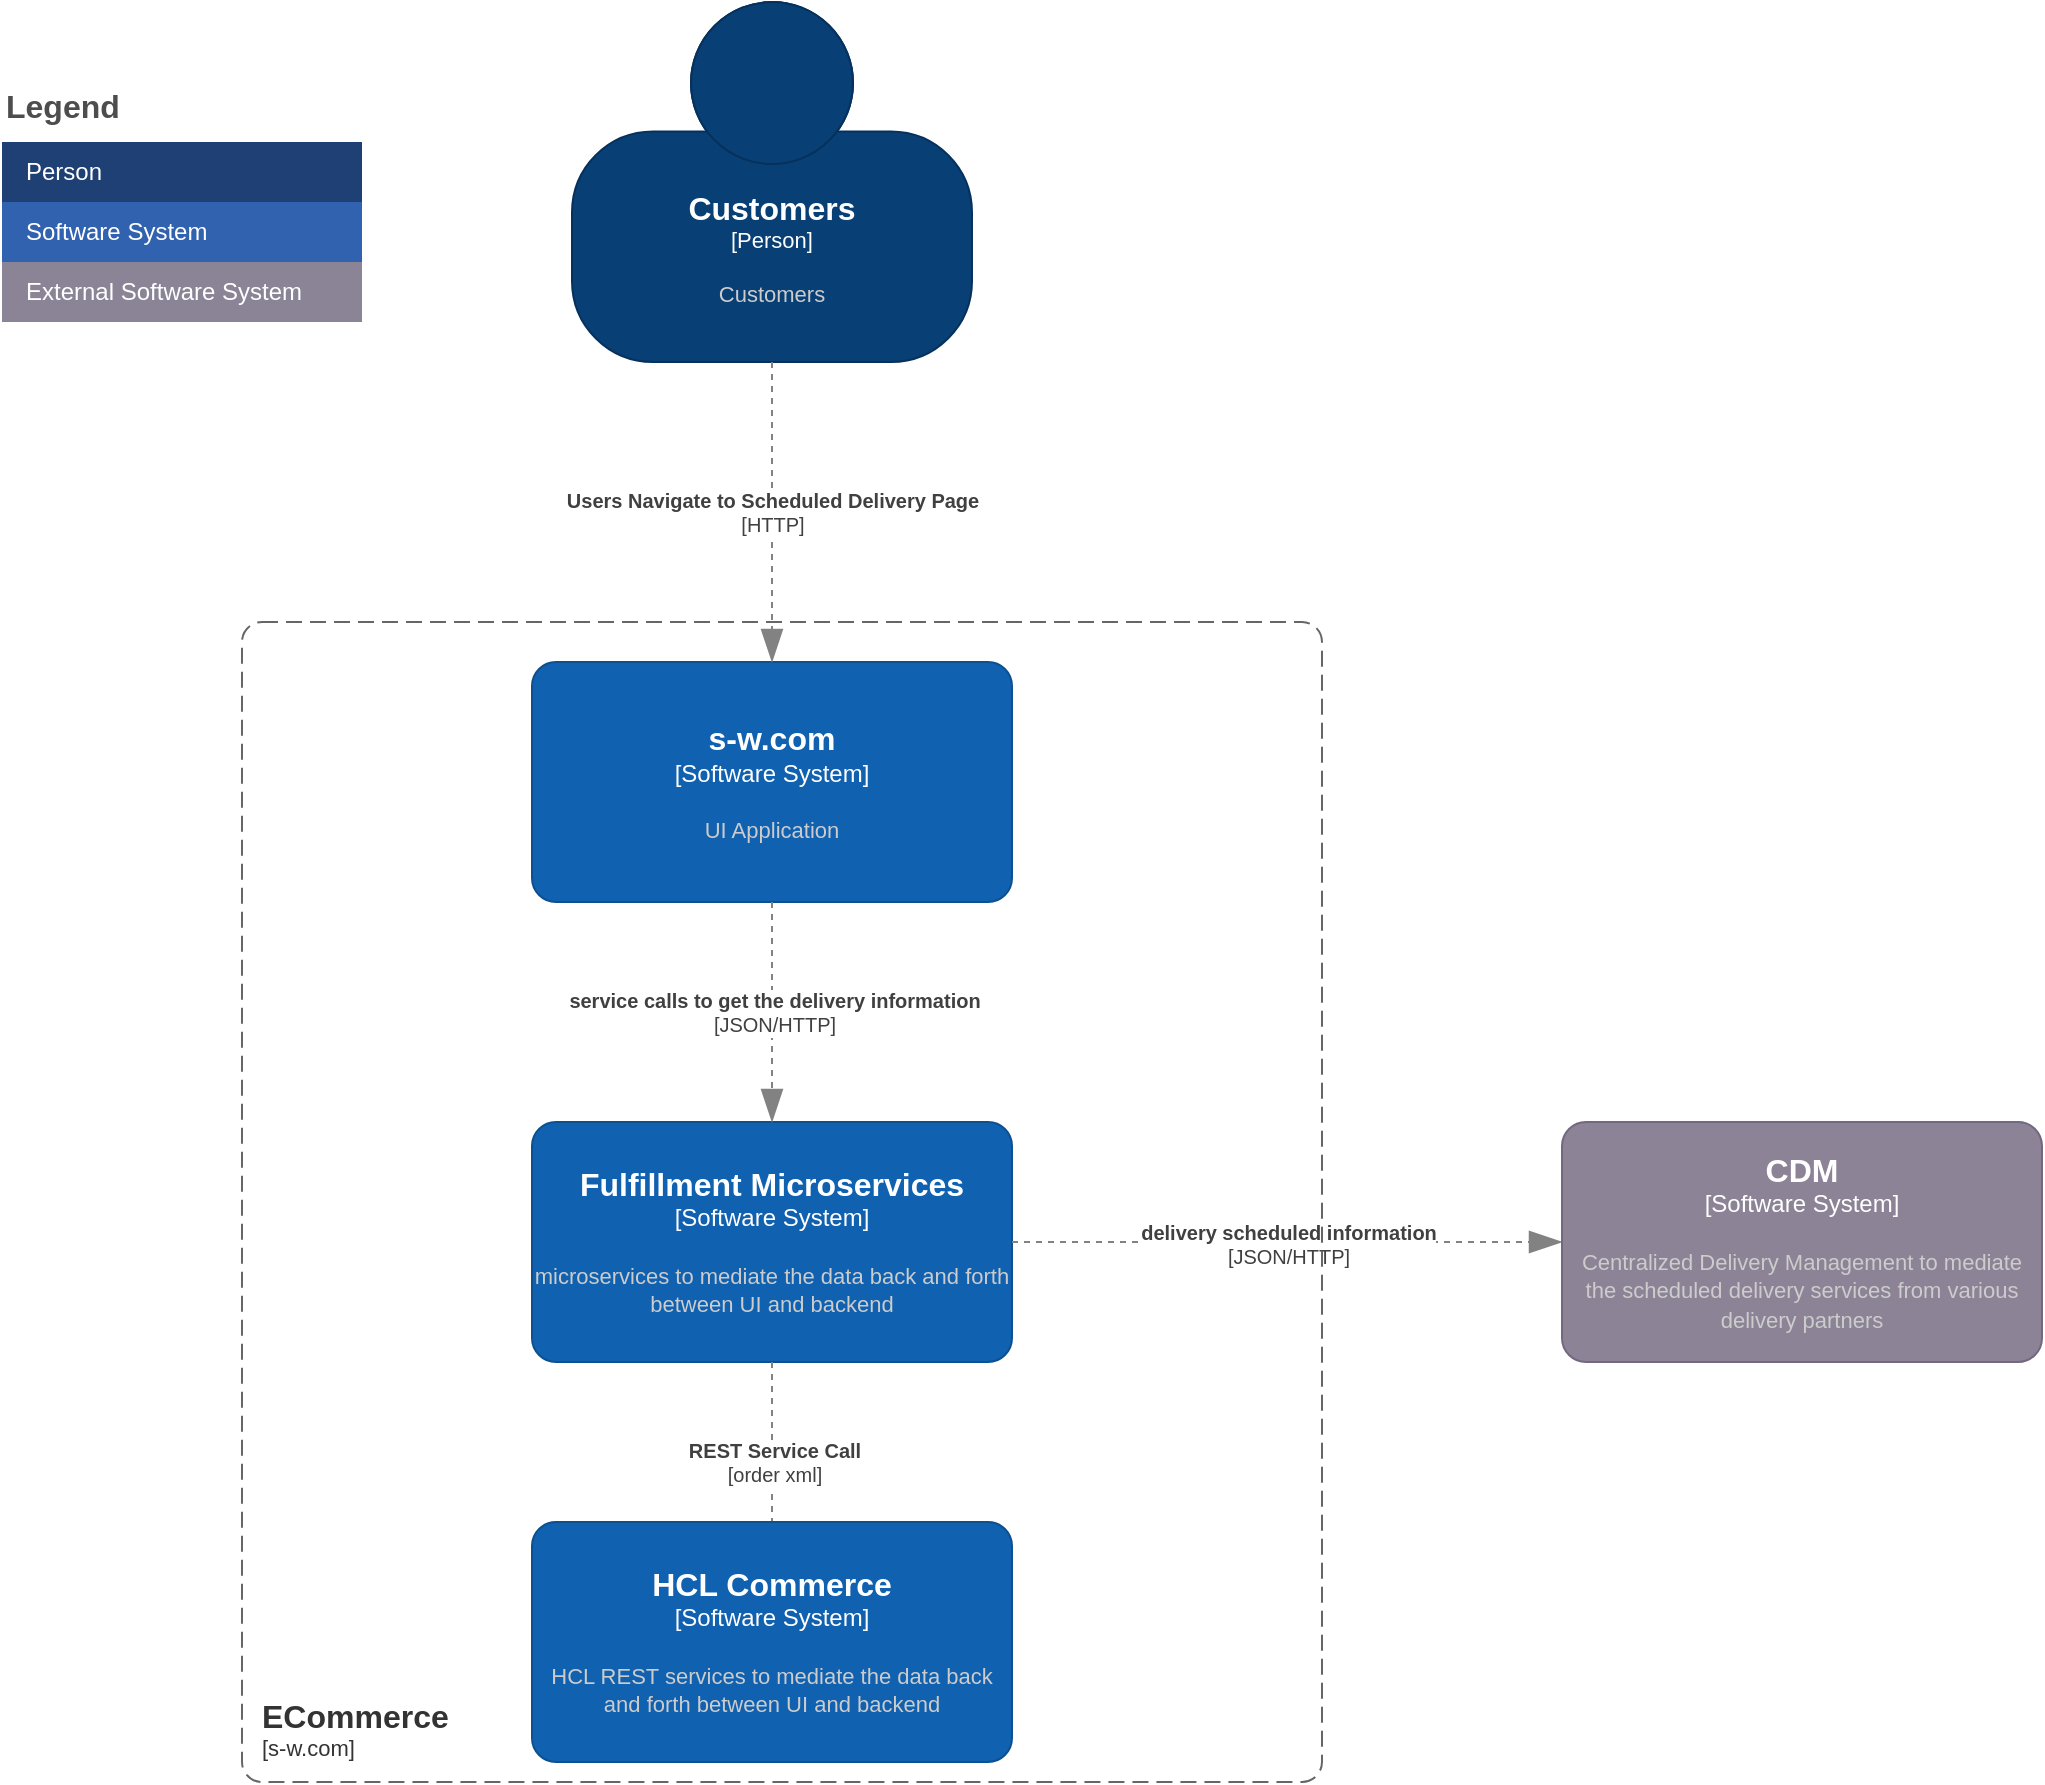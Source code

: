 <mxfile version="26.2.6">
  <diagram id="C5RBs43oDa-KdzZeNtuy" name="Page-1">
    <mxGraphModel dx="1013" dy="585" grid="1" gridSize="10" guides="1" tooltips="1" connect="1" arrows="1" fold="1" page="1" pageScale="1" pageWidth="827" pageHeight="1169" math="0" shadow="0">
      <root>
        <mxCell id="WIyWlLk6GJQsqaUBKTNV-0" />
        <mxCell id="WIyWlLk6GJQsqaUBKTNV-1" parent="WIyWlLk6GJQsqaUBKTNV-0" />
        <object placeholders="1" c4Name="Customers" c4Type="Person" c4Description="Customers" label="&lt;font style=&quot;font-size: 16px&quot;&gt;&lt;b&gt;%c4Name%&lt;/b&gt;&lt;/font&gt;&lt;div&gt;[%c4Type%]&lt;/div&gt;&lt;br&gt;&lt;div&gt;&lt;font style=&quot;font-size: 11px&quot;&gt;&lt;font color=&quot;#cccccc&quot;&gt;%c4Description%&lt;/font&gt;&lt;/div&gt;" id="M7feonq6TGACreM0Brpv-6">
          <mxCell style="html=1;fontSize=11;dashed=0;whiteSpace=wrap;fillColor=#083F75;strokeColor=#06315C;fontColor=#ffffff;shape=mxgraph.c4.person2;align=center;metaEdit=1;points=[[0.5,0,0],[1,0.5,0],[1,0.75,0],[0.75,1,0],[0.5,1,0],[0.25,1,0],[0,0.75,0],[0,0.5,0]];resizable=0;" vertex="1" parent="WIyWlLk6GJQsqaUBKTNV-1">
            <mxGeometry x="325" y="110" width="200" height="180" as="geometry" />
          </mxCell>
        </object>
        <object placeholders="1" c4Name="s-w.com" c4Type="Software System" c4Description="UI Application" label="&lt;font style=&quot;font-size: 16px&quot;&gt;&lt;b&gt;%c4Name%&lt;/b&gt;&lt;/font&gt;&lt;div&gt;[%c4Type%]&lt;/div&gt;&lt;br&gt;&lt;div&gt;&lt;font style=&quot;font-size: 11px&quot;&gt;&lt;font color=&quot;#cccccc&quot;&gt;%c4Description%&lt;/font&gt;&lt;/div&gt;" id="M7feonq6TGACreM0Brpv-7">
          <mxCell style="rounded=1;whiteSpace=wrap;html=1;labelBackgroundColor=none;fillColor=#1061B0;fontColor=#ffffff;align=center;arcSize=10;strokeColor=#0D5091;metaEdit=1;resizable=0;points=[[0.25,0,0],[0.5,0,0],[0.75,0,0],[1,0.25,0],[1,0.5,0],[1,0.75,0],[0.75,1,0],[0.5,1,0],[0.25,1,0],[0,0.75,0],[0,0.5,0],[0,0.25,0]];" vertex="1" parent="WIyWlLk6GJQsqaUBKTNV-1">
            <mxGeometry x="305" y="440" width="240" height="120" as="geometry" />
          </mxCell>
        </object>
        <object placeholders="1" c4Name="Fulfillment Microservices" c4Type="Software System" c4Description="microservices to mediate the data back and forth between UI and backend " label="&lt;font style=&quot;font-size: 16px&quot;&gt;&lt;b&gt;%c4Name%&lt;/b&gt;&lt;/font&gt;&lt;div&gt;[%c4Type%]&lt;/div&gt;&lt;br&gt;&lt;div&gt;&lt;font style=&quot;font-size: 11px&quot;&gt;&lt;font color=&quot;#cccccc&quot;&gt;%c4Description%&lt;/font&gt;&lt;/div&gt;" id="M7feonq6TGACreM0Brpv-8">
          <mxCell style="rounded=1;whiteSpace=wrap;html=1;labelBackgroundColor=none;fillColor=#1061B0;fontColor=#ffffff;align=center;arcSize=10;strokeColor=#0D5091;metaEdit=1;resizable=0;points=[[0.25,0,0],[0.5,0,0],[0.75,0,0],[1,0.25,0],[1,0.5,0],[1,0.75,0],[0.75,1,0],[0.5,1,0],[0.25,1,0],[0,0.75,0],[0,0.5,0],[0,0.25,0]];" vertex="1" parent="WIyWlLk6GJQsqaUBKTNV-1">
            <mxGeometry x="305" y="670" width="240" height="120" as="geometry" />
          </mxCell>
        </object>
        <object placeholders="1" c4Type="Relationship" c4Technology="HTTP" c4Description="Users Navigate to Scheduled Delivery Page" label="&lt;div style=&quot;text-align: left&quot;&gt;&lt;div style=&quot;text-align: center&quot;&gt;&lt;b&gt;%c4Description%&lt;/b&gt;&lt;/div&gt;&lt;div style=&quot;text-align: center&quot;&gt;[%c4Technology%]&lt;/div&gt;&lt;/div&gt;" id="M7feonq6TGACreM0Brpv-9">
          <mxCell style="endArrow=blockThin;html=1;fontSize=10;fontColor=#404040;strokeWidth=1;endFill=1;strokeColor=#828282;elbow=vertical;metaEdit=1;endSize=14;startSize=14;jumpStyle=arc;jumpSize=16;rounded=0;edgeStyle=orthogonalEdgeStyle;exitX=0.5;exitY=1;exitDx=0;exitDy=0;exitPerimeter=0;dashed=1;" edge="1" parent="WIyWlLk6GJQsqaUBKTNV-1" source="M7feonq6TGACreM0Brpv-6" target="M7feonq6TGACreM0Brpv-7">
            <mxGeometry width="240" relative="1" as="geometry">
              <mxPoint x="425" y="430" as="sourcePoint" />
              <mxPoint x="665" y="430" as="targetPoint" />
            </mxGeometry>
          </mxCell>
        </object>
        <object placeholders="1" c4Type="Relationship" c4Technology="JSON/HTTP" c4Description="service calls to get the delivery information " label="&lt;div style=&quot;text-align: left&quot;&gt;&lt;div style=&quot;text-align: center&quot;&gt;&lt;b&gt;%c4Description%&lt;/b&gt;&lt;/div&gt;&lt;div style=&quot;text-align: center&quot;&gt;[%c4Technology%]&lt;/div&gt;&lt;/div&gt;" id="M7feonq6TGACreM0Brpv-10">
          <mxCell style="endArrow=blockThin;html=1;fontSize=10;fontColor=#404040;strokeWidth=1;endFill=1;strokeColor=#828282;elbow=vertical;metaEdit=1;endSize=14;startSize=14;jumpStyle=arc;jumpSize=16;rounded=0;edgeStyle=orthogonalEdgeStyle;dashed=1;" edge="1" parent="WIyWlLk6GJQsqaUBKTNV-1" source="M7feonq6TGACreM0Brpv-7">
            <mxGeometry width="240" relative="1" as="geometry">
              <mxPoint x="425" y="600" as="sourcePoint" />
              <mxPoint x="425" y="670" as="targetPoint" />
            </mxGeometry>
          </mxCell>
        </object>
        <object placeholders="1" c4Type="Relationship" c4Technology="JSON/HTTP" c4Description="delivery scheduled information" label="&lt;div style=&quot;text-align: left&quot;&gt;&lt;div style=&quot;text-align: center&quot;&gt;&lt;b&gt;%c4Description%&lt;/b&gt;&lt;/div&gt;&lt;div style=&quot;text-align: center&quot;&gt;[%c4Technology%]&lt;/div&gt;&lt;/div&gt;" id="M7feonq6TGACreM0Brpv-11">
          <mxCell style="endArrow=blockThin;html=1;fontSize=10;fontColor=#404040;strokeWidth=1;endFill=1;strokeColor=#828282;elbow=vertical;metaEdit=1;endSize=14;startSize=14;jumpStyle=arc;jumpSize=16;rounded=0;edgeStyle=orthogonalEdgeStyle;dashed=1;" edge="1" parent="WIyWlLk6GJQsqaUBKTNV-1" source="M7feonq6TGACreM0Brpv-8">
            <mxGeometry width="240" relative="1" as="geometry">
              <mxPoint x="425" y="790" as="sourcePoint" />
              <mxPoint x="820" y="730" as="targetPoint" />
              <Array as="points" />
            </mxGeometry>
          </mxCell>
        </object>
        <object placeholders="1" c4Name="ECommerce" c4Type="SystemScopeBoundary" c4Application="s-w.com" label="&lt;font style=&quot;font-size: 16px&quot;&gt;&lt;b&gt;&lt;div style=&quot;text-align: left&quot;&gt;%c4Name%&lt;/div&gt;&lt;/b&gt;&lt;/font&gt;&lt;div style=&quot;text-align: left&quot;&gt;[%c4Application%]&lt;/div&gt;" id="M7feonq6TGACreM0Brpv-12">
          <mxCell style="rounded=1;fontSize=11;whiteSpace=wrap;html=1;dashed=1;arcSize=20;fillColor=none;strokeColor=#666666;fontColor=#333333;labelBackgroundColor=none;align=left;verticalAlign=bottom;labelBorderColor=none;spacingTop=0;spacing=10;dashPattern=8 4;metaEdit=1;rotatable=0;perimeter=rectanglePerimeter;noLabel=0;labelPadding=0;allowArrows=0;connectable=0;expand=0;recursiveResize=0;editable=1;pointerEvents=0;absoluteArcSize=1;points=[[0.25,0,0],[0.5,0,0],[0.75,0,0],[1,0.25,0],[1,0.5,0],[1,0.75,0],[0.75,1,0],[0.5,1,0],[0.25,1,0],[0,0.75,0],[0,0.5,0],[0,0.25,0]];" vertex="1" parent="WIyWlLk6GJQsqaUBKTNV-1">
            <mxGeometry x="160" y="420" width="540" height="580" as="geometry" />
          </mxCell>
        </object>
        <object placeholders="1" c4Type="Relationship" c4Technology="order xml" c4Description="REST Service Call" label="&lt;div style=&quot;text-align: left&quot;&gt;&lt;div style=&quot;text-align: center&quot;&gt;&lt;b&gt;%c4Description%&lt;/b&gt;&lt;/div&gt;&lt;div style=&quot;text-align: center&quot;&gt;[%c4Technology%]&lt;/div&gt;&lt;/div&gt;" id="M7feonq6TGACreM0Brpv-13">
          <mxCell style="endArrow=blockThin;html=1;fontSize=10;fontColor=#404040;strokeWidth=1;endFill=1;strokeColor=#828282;elbow=vertical;metaEdit=1;endSize=14;startSize=14;jumpStyle=arc;jumpSize=16;rounded=0;edgeStyle=orthogonalEdgeStyle;dashed=1;entryX=0.5;entryY=0;entryDx=0;entryDy=0;entryPerimeter=0;exitX=0.5;exitY=1;exitDx=0;exitDy=0;exitPerimeter=0;" edge="1" parent="WIyWlLk6GJQsqaUBKTNV-1" source="M7feonq6TGACreM0Brpv-8">
            <mxGeometry width="240" relative="1" as="geometry">
              <mxPoint x="420" y="790" as="sourcePoint" />
              <mxPoint x="425" y="890" as="targetPoint" />
            </mxGeometry>
          </mxCell>
        </object>
        <object placeholders="1" c4Name="HCL Commerce" c4Type="Software System" c4Description="HCL REST services to mediate the data back and forth between UI and backend " label="&lt;font style=&quot;font-size: 16px&quot;&gt;&lt;b&gt;%c4Name%&lt;/b&gt;&lt;/font&gt;&lt;div&gt;[%c4Type%]&lt;/div&gt;&lt;br&gt;&lt;div&gt;&lt;font style=&quot;font-size: 11px&quot;&gt;&lt;font color=&quot;#cccccc&quot;&gt;%c4Description%&lt;/font&gt;&lt;/div&gt;" id="M7feonq6TGACreM0Brpv-14">
          <mxCell style="rounded=1;whiteSpace=wrap;html=1;labelBackgroundColor=none;fillColor=#1061B0;fontColor=#ffffff;align=center;arcSize=10;strokeColor=#0D5091;metaEdit=1;resizable=0;points=[[0.25,0,0],[0.5,0,0],[0.75,0,0],[1,0.25,0],[1,0.5,0],[1,0.75,0],[0.75,1,0],[0.5,1,0],[0.25,1,0],[0,0.75,0],[0,0.5,0],[0,0.25,0]];" vertex="1" parent="WIyWlLk6GJQsqaUBKTNV-1">
            <mxGeometry x="305" y="870" width="240" height="120" as="geometry" />
          </mxCell>
        </object>
        <object placeholders="1" c4Name="CDM" c4Type="Software System" c4Description="Centralized Delivery Management to mediate the scheduled delivery services from various delivery partners" label="&lt;font style=&quot;font-size: 16px&quot;&gt;&lt;b&gt;%c4Name%&lt;/b&gt;&lt;/font&gt;&lt;div&gt;[%c4Type%]&lt;/div&gt;&lt;br&gt;&lt;div&gt;&lt;font style=&quot;font-size: 11px&quot;&gt;&lt;font color=&quot;#cccccc&quot;&gt;%c4Description%&lt;/font&gt;&lt;/div&gt;" id="M7feonq6TGACreM0Brpv-15">
          <mxCell style="rounded=1;whiteSpace=wrap;html=1;labelBackgroundColor=none;fillColor=#8C8496;fontColor=#ffffff;align=center;arcSize=10;strokeColor=#736782;metaEdit=1;resizable=0;points=[[0.25,0,0],[0.5,0,0],[0.75,0,0],[1,0.25,0],[1,0.5,0],[1,0.75,0],[0.75,1,0],[0.5,1,0],[0.25,1,0],[0,0.75,0],[0,0.5,0],[0,0.25,0]];" vertex="1" parent="WIyWlLk6GJQsqaUBKTNV-1">
            <mxGeometry x="820" y="670" width="240" height="120" as="geometry" />
          </mxCell>
        </object>
        <mxCell id="M7feonq6TGACreM0Brpv-16" value="Legend" style="align=left;fontSize=16;fontStyle=1;strokeColor=none;fillColor=none;fontColor=#4D4D4D;spacingTop=-8;resizable=0;" vertex="1" parent="WIyWlLk6GJQsqaUBKTNV-1">
          <mxGeometry x="40" y="150" width="180" height="30" as="geometry" />
        </mxCell>
        <mxCell id="M7feonq6TGACreM0Brpv-17" value="" style="shape=table;html=1;whiteSpace=wrap;startSize=0;container=1;collapsible=0;childLayout=tableLayout;fillColor=none;align=left;spacingLeft=10;strokeColor=none;rounded=1;arcSize=11;fontColor=#FFFFFF;resizable=0;points=[[0.25,0,0],[0.5,0,0],[0.75,0,0],[1,0.25,0],[1,0.5,0],[1,0.75,0],[0.75,1,0],[0.5,1,0],[0.25,1,0],[0,0.75,0],[0,0.5,0],[0,0.25,0]];" vertex="1" parent="WIyWlLk6GJQsqaUBKTNV-1">
          <mxGeometry x="40" y="180" width="180" height="90" as="geometry" />
        </mxCell>
        <mxCell id="M7feonq6TGACreM0Brpv-18" value="Person" style="shape=partialRectangle;html=1;whiteSpace=wrap;connectable=0;fillColor=#1E4074;top=0;left=0;bottom=0;right=0;overflow=hidden;pointerEvents=1;align=left;spacingLeft=10;strokeColor=none;fontColor=#FFFFFF;" vertex="1" parent="M7feonq6TGACreM0Brpv-17">
          <mxGeometry width="180" height="30" as="geometry" />
        </mxCell>
        <mxCell id="M7feonq6TGACreM0Brpv-19" value="Software System" style="shape=partialRectangle;html=1;whiteSpace=wrap;connectable=0;fillColor=#3162AF;top=0;left=0;bottom=0;right=0;overflow=hidden;pointerEvents=1;align=left;spacingLeft=10;fontColor=#FFFFFF;" vertex="1" parent="M7feonq6TGACreM0Brpv-17">
          <mxGeometry y="30" width="180" height="30" as="geometry" />
        </mxCell>
        <mxCell id="M7feonq6TGACreM0Brpv-20" value="External Software System" style="shape=partialRectangle;html=1;whiteSpace=wrap;connectable=0;fillColor=#8B8496;top=0;left=0;bottom=0;right=0;overflow=hidden;pointerEvents=1;align=left;spacingLeft=10;fontColor=#FFFFFF;" vertex="1" parent="M7feonq6TGACreM0Brpv-17">
          <mxGeometry y="60" width="180" height="30" as="geometry" />
        </mxCell>
      </root>
    </mxGraphModel>
  </diagram>
</mxfile>
